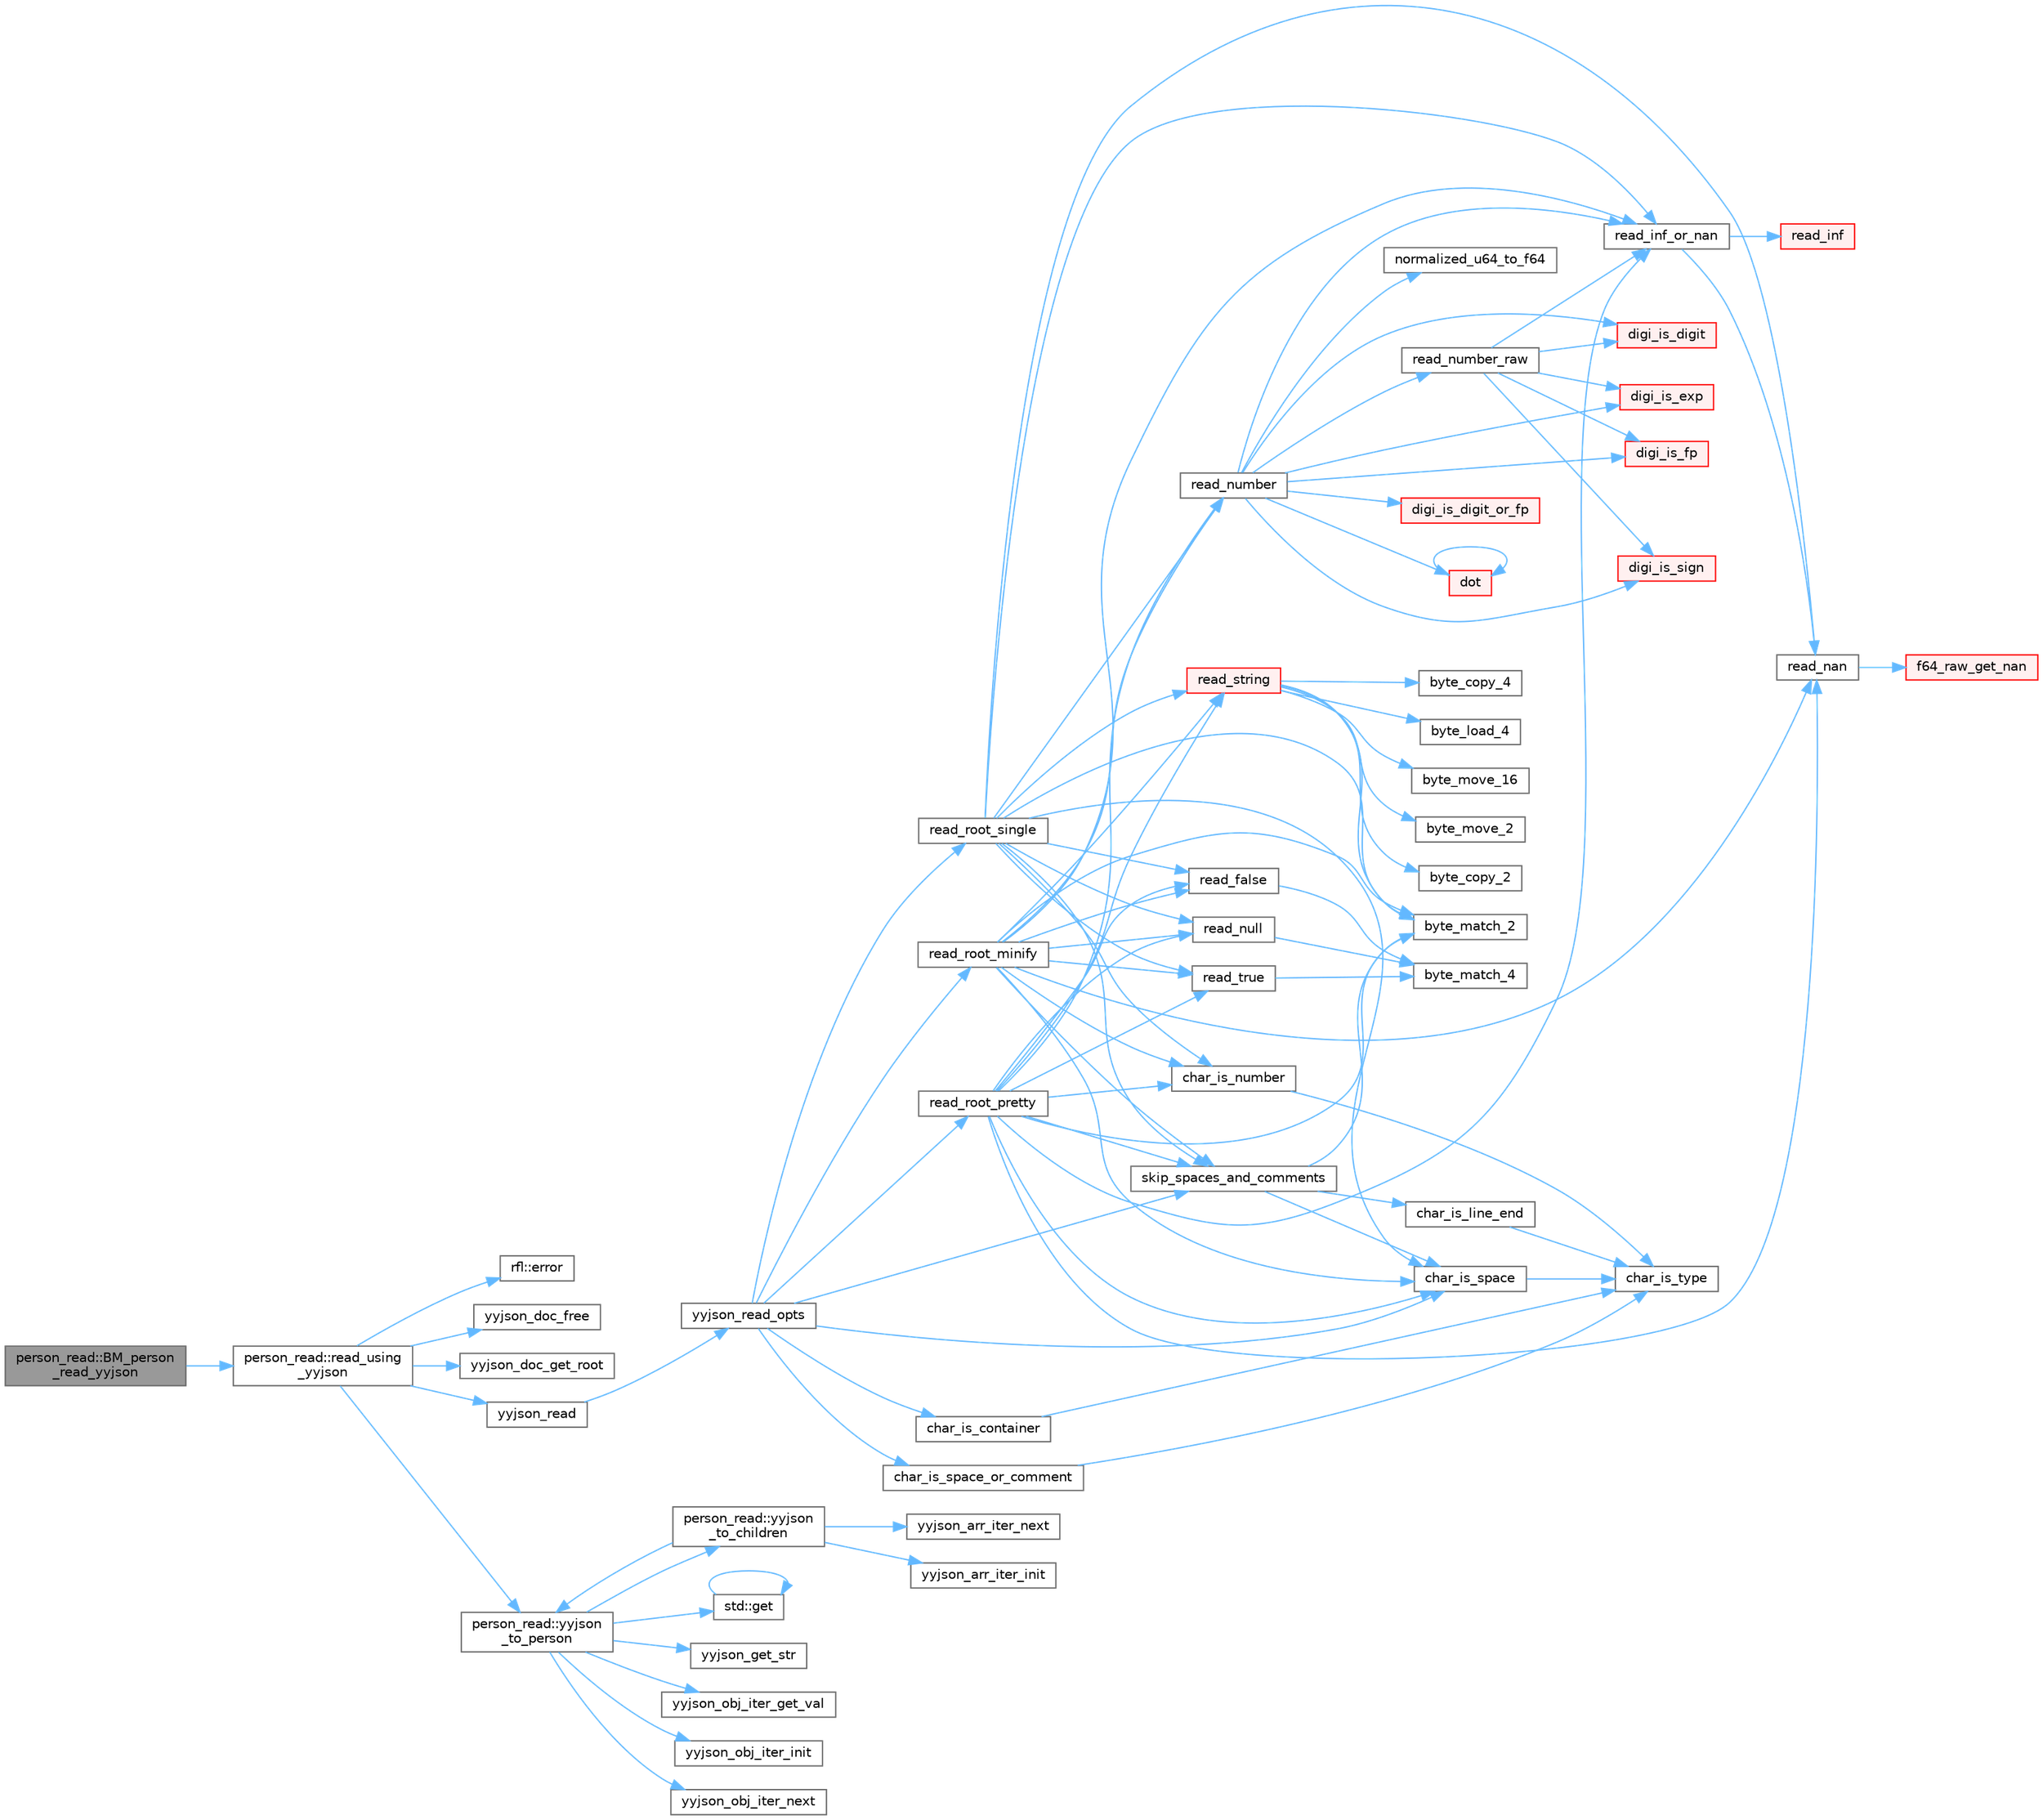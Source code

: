 digraph "person_read::BM_person_read_yyjson"
{
 // LATEX_PDF_SIZE
  bgcolor="transparent";
  edge [fontname=Helvetica,fontsize=10,labelfontname=Helvetica,labelfontsize=10];
  node [fontname=Helvetica,fontsize=10,shape=box,height=0.2,width=0.4];
  rankdir="LR";
  Node1 [id="Node000001",label="person_read::BM_person\l_read_yyjson",height=0.2,width=0.4,color="gray40", fillcolor="grey60", style="filled", fontcolor="black",tooltip=" "];
  Node1 -> Node2 [id="edge1_Node000001_Node000002",color="steelblue1",style="solid",tooltip=" "];
  Node2 [id="Node000002",label="person_read::read_using\l_yyjson",height=0.2,width=0.4,color="grey40", fillcolor="white", style="filled",URL="$namespaceperson__read.html#a9f4a9359581c772d04904881a53eea62",tooltip=" "];
  Node2 -> Node3 [id="edge2_Node000002_Node000003",color="steelblue1",style="solid",tooltip=" "];
  Node3 [id="Node000003",label="rfl::error",height=0.2,width=0.4,color="grey40", fillcolor="white", style="filled",URL="$namespacerfl.html#a6625864c6c297dfdc3d3c3ee3181dd8c",tooltip="Shorthand for unexpected error."];
  Node2 -> Node4 [id="edge3_Node000002_Node000004",color="steelblue1",style="solid",tooltip=" "];
  Node4 [id="Node000004",label="yyjson_doc_free",height=0.2,width=0.4,color="grey40", fillcolor="white", style="filled",URL="$yyjson_8h.html#adad98bd766cf52d99f2c54dcb120786d",tooltip=" "];
  Node2 -> Node5 [id="edge4_Node000002_Node000005",color="steelblue1",style="solid",tooltip=" "];
  Node5 [id="Node000005",label="yyjson_doc_get_root",height=0.2,width=0.4,color="grey40", fillcolor="white", style="filled",URL="$yyjson_8h.html#aa33a13a85b840b3dbc1f8534db2bd8fc",tooltip=" "];
  Node2 -> Node6 [id="edge5_Node000002_Node000006",color="steelblue1",style="solid",tooltip=" "];
  Node6 [id="Node000006",label="yyjson_read",height=0.2,width=0.4,color="grey40", fillcolor="white", style="filled",URL="$yyjson_8h.html#aeab3c2a1d86225e5b181fb1bba7587d4",tooltip=" "];
  Node6 -> Node7 [id="edge6_Node000006_Node000007",color="steelblue1",style="solid",tooltip=" "];
  Node7 [id="Node000007",label="yyjson_read_opts",height=0.2,width=0.4,color="grey40", fillcolor="white", style="filled",URL="$yyjson_8c.html#a5755f297c3a913f7a312c2ac67be0b56",tooltip=" "];
  Node7 -> Node8 [id="edge7_Node000007_Node000008",color="steelblue1",style="solid",tooltip=" "];
  Node8 [id="Node000008",label="char_is_container",height=0.2,width=0.4,color="grey40", fillcolor="white", style="filled",URL="$yyjson_8c.html#a5fdc435e849b5e8be6712aaf1c507da2",tooltip=" "];
  Node8 -> Node9 [id="edge8_Node000008_Node000009",color="steelblue1",style="solid",tooltip=" "];
  Node9 [id="Node000009",label="char_is_type",height=0.2,width=0.4,color="grey40", fillcolor="white", style="filled",URL="$yyjson_8c.html#a92720506373a97d8d6f198ea37ce3cb1",tooltip=" "];
  Node7 -> Node10 [id="edge9_Node000007_Node000010",color="steelblue1",style="solid",tooltip=" "];
  Node10 [id="Node000010",label="char_is_space",height=0.2,width=0.4,color="grey40", fillcolor="white", style="filled",URL="$yyjson_8c.html#a4c4d781bdc30adffcee30f192e4869c8",tooltip=" "];
  Node10 -> Node9 [id="edge10_Node000010_Node000009",color="steelblue1",style="solid",tooltip=" "];
  Node7 -> Node11 [id="edge11_Node000007_Node000011",color="steelblue1",style="solid",tooltip=" "];
  Node11 [id="Node000011",label="char_is_space_or_comment",height=0.2,width=0.4,color="grey40", fillcolor="white", style="filled",URL="$yyjson_8c.html#a834a69b6af5c351b724369c6b5176e82",tooltip=" "];
  Node11 -> Node9 [id="edge12_Node000011_Node000009",color="steelblue1",style="solid",tooltip=" "];
  Node7 -> Node12 [id="edge13_Node000007_Node000012",color="steelblue1",style="solid",tooltip=" "];
  Node12 [id="Node000012",label="read_root_minify",height=0.2,width=0.4,color="grey40", fillcolor="white", style="filled",URL="$yyjson_8c.html#a7e4155e7870372bf62ab8ccdaec8d066",tooltip=" "];
  Node12 -> Node13 [id="edge14_Node000012_Node000013",color="steelblue1",style="solid",tooltip=" "];
  Node13 [id="Node000013",label="byte_match_2",height=0.2,width=0.4,color="grey40", fillcolor="white", style="filled",URL="$yyjson_8c.html#a3a0b543ccc96758e3d9632773ab82632",tooltip=" "];
  Node12 -> Node14 [id="edge15_Node000012_Node000014",color="steelblue1",style="solid",tooltip=" "];
  Node14 [id="Node000014",label="char_is_number",height=0.2,width=0.4,color="grey40", fillcolor="white", style="filled",URL="$yyjson_8c.html#abf57d5a39008af9ef13462c45631a0fc",tooltip=" "];
  Node14 -> Node9 [id="edge16_Node000014_Node000009",color="steelblue1",style="solid",tooltip=" "];
  Node12 -> Node10 [id="edge17_Node000012_Node000010",color="steelblue1",style="solid",tooltip=" "];
  Node12 -> Node15 [id="edge18_Node000012_Node000015",color="steelblue1",style="solid",tooltip=" "];
  Node15 [id="Node000015",label="read_false",height=0.2,width=0.4,color="grey40", fillcolor="white", style="filled",URL="$yyjson_8c.html#a8372211a6f5de545766529f4e4cc19e8",tooltip=" "];
  Node15 -> Node16 [id="edge19_Node000015_Node000016",color="steelblue1",style="solid",tooltip=" "];
  Node16 [id="Node000016",label="byte_match_4",height=0.2,width=0.4,color="grey40", fillcolor="white", style="filled",URL="$yyjson_8c.html#a34726fa714e2bf7c56f8a70bda417597",tooltip=" "];
  Node12 -> Node17 [id="edge20_Node000012_Node000017",color="steelblue1",style="solid",tooltip=" "];
  Node17 [id="Node000017",label="read_inf_or_nan",height=0.2,width=0.4,color="grey40", fillcolor="white", style="filled",URL="$yyjson_8c.html#a720bbd325fe3ba03734213f3987a9dd9",tooltip=" "];
  Node17 -> Node18 [id="edge21_Node000017_Node000018",color="steelblue1",style="solid",tooltip=" "];
  Node18 [id="Node000018",label="read_inf",height=0.2,width=0.4,color="red", fillcolor="#FFF0F0", style="filled",URL="$yyjson_8c.html#ae2c50c33e8663e8985150a3c19fb7774",tooltip=" "];
  Node17 -> Node22 [id="edge22_Node000017_Node000022",color="steelblue1",style="solid",tooltip=" "];
  Node22 [id="Node000022",label="read_nan",height=0.2,width=0.4,color="grey40", fillcolor="white", style="filled",URL="$yyjson_8c.html#a61c49628369584d4d256add73d1a5fac",tooltip=" "];
  Node22 -> Node23 [id="edge23_Node000022_Node000023",color="steelblue1",style="solid",tooltip=" "];
  Node23 [id="Node000023",label="f64_raw_get_nan",height=0.2,width=0.4,color="red", fillcolor="#FFF0F0", style="filled",URL="$yyjson_8c.html#a52154ab6c7dc6d98fc7b916ef2525724",tooltip=" "];
  Node12 -> Node22 [id="edge24_Node000012_Node000022",color="steelblue1",style="solid",tooltip=" "];
  Node12 -> Node24 [id="edge25_Node000012_Node000024",color="steelblue1",style="solid",tooltip=" "];
  Node24 [id="Node000024",label="read_null",height=0.2,width=0.4,color="grey40", fillcolor="white", style="filled",URL="$yyjson_8c.html#a08f27fa4d71c993e7c6791ae47cb3ed7",tooltip=" "];
  Node24 -> Node16 [id="edge26_Node000024_Node000016",color="steelblue1",style="solid",tooltip=" "];
  Node12 -> Node25 [id="edge27_Node000012_Node000025",color="steelblue1",style="solid",tooltip=" "];
  Node25 [id="Node000025",label="read_number",height=0.2,width=0.4,color="grey40", fillcolor="white", style="filled",URL="$yyjson_8c.html#ae80f29f6843f936808fbe5a48e48dabc",tooltip=" "];
  Node25 -> Node26 [id="edge28_Node000025_Node000026",color="steelblue1",style="solid",tooltip=" "];
  Node26 [id="Node000026",label="digi_is_digit",height=0.2,width=0.4,color="red", fillcolor="#FFF0F0", style="filled",URL="$yyjson_8c.html#ac16e36c200b16a17041aac1ed37276d7",tooltip=" "];
  Node25 -> Node28 [id="edge29_Node000025_Node000028",color="steelblue1",style="solid",tooltip=" "];
  Node28 [id="Node000028",label="digi_is_digit_or_fp",height=0.2,width=0.4,color="red", fillcolor="#FFF0F0", style="filled",URL="$yyjson_8c.html#aee912f37b76d8da7a4e2ca5a88d17d76",tooltip=" "];
  Node25 -> Node29 [id="edge30_Node000025_Node000029",color="steelblue1",style="solid",tooltip=" "];
  Node29 [id="Node000029",label="digi_is_exp",height=0.2,width=0.4,color="red", fillcolor="#FFF0F0", style="filled",URL="$yyjson_8c.html#ad25dff9b718d68793b54d09d4dfc8526",tooltip=" "];
  Node25 -> Node30 [id="edge31_Node000025_Node000030",color="steelblue1",style="solid",tooltip=" "];
  Node30 [id="Node000030",label="digi_is_fp",height=0.2,width=0.4,color="red", fillcolor="#FFF0F0", style="filled",URL="$yyjson_8c.html#ac38bca46c8cbb1107ca4188d2eb4fcbe",tooltip=" "];
  Node25 -> Node31 [id="edge32_Node000025_Node000031",color="steelblue1",style="solid",tooltip=" "];
  Node31 [id="Node000031",label="digi_is_sign",height=0.2,width=0.4,color="red", fillcolor="#FFF0F0", style="filled",URL="$yyjson_8c.html#a078553b0c6c304a46441a196aad05129",tooltip=" "];
  Node25 -> Node32 [id="edge33_Node000025_Node000032",color="steelblue1",style="solid",tooltip=" "];
  Node32 [id="Node000032",label="dot",height=0.2,width=0.4,color="red", fillcolor="#FFF0F0", style="filled",URL="$level1__real__impl_8h.html#a7a40e5a367460d00c6cdeeb23e8b780b",tooltip=" "];
  Node32 -> Node32 [id="edge34_Node000032_Node000032",color="steelblue1",style="solid",tooltip=" "];
  Node25 -> Node34 [id="edge35_Node000025_Node000034",color="steelblue1",style="solid",tooltip=" "];
  Node34 [id="Node000034",label="normalized_u64_to_f64",height=0.2,width=0.4,color="grey40", fillcolor="white", style="filled",URL="$yyjson_8c.html#aee878603775170bfda13233591eceec0",tooltip=" "];
  Node25 -> Node17 [id="edge36_Node000025_Node000017",color="steelblue1",style="solid",tooltip=" "];
  Node25 -> Node35 [id="edge37_Node000025_Node000035",color="steelblue1",style="solid",tooltip=" "];
  Node35 [id="Node000035",label="read_number_raw",height=0.2,width=0.4,color="grey40", fillcolor="white", style="filled",URL="$yyjson_8c.html#a17e53cae5ed1a998445df0ee5e95434e",tooltip=" "];
  Node35 -> Node26 [id="edge38_Node000035_Node000026",color="steelblue1",style="solid",tooltip=" "];
  Node35 -> Node29 [id="edge39_Node000035_Node000029",color="steelblue1",style="solid",tooltip=" "];
  Node35 -> Node30 [id="edge40_Node000035_Node000030",color="steelblue1",style="solid",tooltip=" "];
  Node35 -> Node31 [id="edge41_Node000035_Node000031",color="steelblue1",style="solid",tooltip=" "];
  Node35 -> Node17 [id="edge42_Node000035_Node000017",color="steelblue1",style="solid",tooltip=" "];
  Node12 -> Node36 [id="edge43_Node000012_Node000036",color="steelblue1",style="solid",tooltip=" "];
  Node36 [id="Node000036",label="read_string",height=0.2,width=0.4,color="red", fillcolor="#FFF0F0", style="filled",URL="$yyjson_8c.html#a804945ea7ab88a55f6c71afe2ef28508",tooltip=" "];
  Node36 -> Node37 [id="edge44_Node000036_Node000037",color="steelblue1",style="solid",tooltip=" "];
  Node37 [id="Node000037",label="byte_copy_2",height=0.2,width=0.4,color="grey40", fillcolor="white", style="filled",URL="$yyjson_8c.html#ac6a11726824f52b6413a67488f5a3152",tooltip=" "];
  Node36 -> Node38 [id="edge45_Node000036_Node000038",color="steelblue1",style="solid",tooltip=" "];
  Node38 [id="Node000038",label="byte_copy_4",height=0.2,width=0.4,color="grey40", fillcolor="white", style="filled",URL="$yyjson_8c.html#a98219967baeab34ab615b4ccda0df146",tooltip=" "];
  Node36 -> Node39 [id="edge46_Node000036_Node000039",color="steelblue1",style="solid",tooltip=" "];
  Node39 [id="Node000039",label="byte_load_4",height=0.2,width=0.4,color="grey40", fillcolor="white", style="filled",URL="$yyjson_8c.html#a87c460a03bebacd0dcdad97440488c2b",tooltip=" "];
  Node36 -> Node13 [id="edge47_Node000036_Node000013",color="steelblue1",style="solid",tooltip=" "];
  Node36 -> Node40 [id="edge48_Node000036_Node000040",color="steelblue1",style="solid",tooltip=" "];
  Node40 [id="Node000040",label="byte_move_16",height=0.2,width=0.4,color="grey40", fillcolor="white", style="filled",URL="$yyjson_8c.html#a133d71145abef5ab727e5d3bc7d7d3cc",tooltip=" "];
  Node36 -> Node41 [id="edge49_Node000036_Node000041",color="steelblue1",style="solid",tooltip=" "];
  Node41 [id="Node000041",label="byte_move_2",height=0.2,width=0.4,color="grey40", fillcolor="white", style="filled",URL="$yyjson_8c.html#a937b93922fffb9ba4853a8c20954aa5b",tooltip=" "];
  Node12 -> Node45 [id="edge50_Node000012_Node000045",color="steelblue1",style="solid",tooltip=" "];
  Node45 [id="Node000045",label="read_true",height=0.2,width=0.4,color="grey40", fillcolor="white", style="filled",URL="$yyjson_8c.html#ac13d82fdd527dfe489b5004bd7339b04",tooltip=" "];
  Node45 -> Node16 [id="edge51_Node000045_Node000016",color="steelblue1",style="solid",tooltip=" "];
  Node12 -> Node46 [id="edge52_Node000012_Node000046",color="steelblue1",style="solid",tooltip=" "];
  Node46 [id="Node000046",label="skip_spaces_and_comments",height=0.2,width=0.4,color="grey40", fillcolor="white", style="filled",URL="$yyjson_8c.html#abb4ba1f891e94f62b208432ebd8c5a78",tooltip=" "];
  Node46 -> Node13 [id="edge53_Node000046_Node000013",color="steelblue1",style="solid",tooltip=" "];
  Node46 -> Node47 [id="edge54_Node000046_Node000047",color="steelblue1",style="solid",tooltip=" "];
  Node47 [id="Node000047",label="char_is_line_end",height=0.2,width=0.4,color="grey40", fillcolor="white", style="filled",URL="$yyjson_8c.html#acb4cb37d08c50567be86f8057cb413eb",tooltip=" "];
  Node47 -> Node9 [id="edge55_Node000047_Node000009",color="steelblue1",style="solid",tooltip=" "];
  Node46 -> Node10 [id="edge56_Node000046_Node000010",color="steelblue1",style="solid",tooltip=" "];
  Node7 -> Node48 [id="edge57_Node000007_Node000048",color="steelblue1",style="solid",tooltip=" "];
  Node48 [id="Node000048",label="read_root_pretty",height=0.2,width=0.4,color="grey40", fillcolor="white", style="filled",URL="$yyjson_8c.html#ad73d8336ba9514abc616a2b95438af7d",tooltip=" "];
  Node48 -> Node13 [id="edge58_Node000048_Node000013",color="steelblue1",style="solid",tooltip=" "];
  Node48 -> Node14 [id="edge59_Node000048_Node000014",color="steelblue1",style="solid",tooltip=" "];
  Node48 -> Node10 [id="edge60_Node000048_Node000010",color="steelblue1",style="solid",tooltip=" "];
  Node48 -> Node15 [id="edge61_Node000048_Node000015",color="steelblue1",style="solid",tooltip=" "];
  Node48 -> Node17 [id="edge62_Node000048_Node000017",color="steelblue1",style="solid",tooltip=" "];
  Node48 -> Node22 [id="edge63_Node000048_Node000022",color="steelblue1",style="solid",tooltip=" "];
  Node48 -> Node24 [id="edge64_Node000048_Node000024",color="steelblue1",style="solid",tooltip=" "];
  Node48 -> Node25 [id="edge65_Node000048_Node000025",color="steelblue1",style="solid",tooltip=" "];
  Node48 -> Node36 [id="edge66_Node000048_Node000036",color="steelblue1",style="solid",tooltip=" "];
  Node48 -> Node45 [id="edge67_Node000048_Node000045",color="steelblue1",style="solid",tooltip=" "];
  Node48 -> Node46 [id="edge68_Node000048_Node000046",color="steelblue1",style="solid",tooltip=" "];
  Node7 -> Node49 [id="edge69_Node000007_Node000049",color="steelblue1",style="solid",tooltip=" "];
  Node49 [id="Node000049",label="read_root_single",height=0.2,width=0.4,color="grey40", fillcolor="white", style="filled",URL="$yyjson_8c.html#aa9121ac0675557400ce9fe9279bb59df",tooltip=" "];
  Node49 -> Node13 [id="edge70_Node000049_Node000013",color="steelblue1",style="solid",tooltip=" "];
  Node49 -> Node14 [id="edge71_Node000049_Node000014",color="steelblue1",style="solid",tooltip=" "];
  Node49 -> Node10 [id="edge72_Node000049_Node000010",color="steelblue1",style="solid",tooltip=" "];
  Node49 -> Node15 [id="edge73_Node000049_Node000015",color="steelblue1",style="solid",tooltip=" "];
  Node49 -> Node17 [id="edge74_Node000049_Node000017",color="steelblue1",style="solid",tooltip=" "];
  Node49 -> Node22 [id="edge75_Node000049_Node000022",color="steelblue1",style="solid",tooltip=" "];
  Node49 -> Node24 [id="edge76_Node000049_Node000024",color="steelblue1",style="solid",tooltip=" "];
  Node49 -> Node25 [id="edge77_Node000049_Node000025",color="steelblue1",style="solid",tooltip=" "];
  Node49 -> Node36 [id="edge78_Node000049_Node000036",color="steelblue1",style="solid",tooltip=" "];
  Node49 -> Node45 [id="edge79_Node000049_Node000045",color="steelblue1",style="solid",tooltip=" "];
  Node49 -> Node46 [id="edge80_Node000049_Node000046",color="steelblue1",style="solid",tooltip=" "];
  Node7 -> Node46 [id="edge81_Node000007_Node000046",color="steelblue1",style="solid",tooltip=" "];
  Node2 -> Node50 [id="edge82_Node000002_Node000050",color="steelblue1",style="solid",tooltip=" "];
  Node50 [id="Node000050",label="person_read::yyjson\l_to_person",height=0.2,width=0.4,color="grey40", fillcolor="white", style="filled",URL="$namespaceperson__read.html#aa8436efbcb9638d7b1810765675bea4b",tooltip=" "];
  Node50 -> Node51 [id="edge83_Node000050_Node000051",color="steelblue1",style="solid",tooltip=" "];
  Node51 [id="Node000051",label="std::get",height=0.2,width=0.4,color="grey40", fillcolor="white", style="filled",URL="$namespacestd.html#aae41d8280b7ccc3f0e0a0be2dab21c8f",tooltip="Gets an element by index."];
  Node51 -> Node51 [id="edge84_Node000051_Node000051",color="steelblue1",style="solid",tooltip=" "];
  Node50 -> Node52 [id="edge85_Node000050_Node000052",color="steelblue1",style="solid",tooltip=" "];
  Node52 [id="Node000052",label="yyjson_get_str",height=0.2,width=0.4,color="grey40", fillcolor="white", style="filled",URL="$yyjson_8h.html#a986e994db00b2749e000af0a4331454c",tooltip=" "];
  Node50 -> Node53 [id="edge86_Node000050_Node000053",color="steelblue1",style="solid",tooltip=" "];
  Node53 [id="Node000053",label="yyjson_obj_iter_get_val",height=0.2,width=0.4,color="grey40", fillcolor="white", style="filled",URL="$yyjson_8h.html#a3403b9c25c8b8f2b3027f4e6d97d0ca8",tooltip=" "];
  Node50 -> Node54 [id="edge87_Node000050_Node000054",color="steelblue1",style="solid",tooltip=" "];
  Node54 [id="Node000054",label="yyjson_obj_iter_init",height=0.2,width=0.4,color="grey40", fillcolor="white", style="filled",URL="$yyjson_8h.html#a2b6a426ece4ffeb9dede1f7a9970140d",tooltip=" "];
  Node50 -> Node55 [id="edge88_Node000050_Node000055",color="steelblue1",style="solid",tooltip=" "];
  Node55 [id="Node000055",label="yyjson_obj_iter_next",height=0.2,width=0.4,color="grey40", fillcolor="white", style="filled",URL="$yyjson_8h.html#a6033befb82b9331d2c19c09799ec5bcf",tooltip=" "];
  Node50 -> Node56 [id="edge89_Node000050_Node000056",color="steelblue1",style="solid",tooltip=" "];
  Node56 [id="Node000056",label="person_read::yyjson\l_to_children",height=0.2,width=0.4,color="grey40", fillcolor="white", style="filled",URL="$namespaceperson__read.html#af904d7011becbb9047d32ecd0d2a88d4",tooltip=" "];
  Node56 -> Node57 [id="edge90_Node000056_Node000057",color="steelblue1",style="solid",tooltip=" "];
  Node57 [id="Node000057",label="yyjson_arr_iter_init",height=0.2,width=0.4,color="grey40", fillcolor="white", style="filled",URL="$yyjson_8h.html#a95aebc83fff9793f7701a6e37df5e03f",tooltip=" "];
  Node56 -> Node58 [id="edge91_Node000056_Node000058",color="steelblue1",style="solid",tooltip=" "];
  Node58 [id="Node000058",label="yyjson_arr_iter_next",height=0.2,width=0.4,color="grey40", fillcolor="white", style="filled",URL="$yyjson_8h.html#ab608a351427921421a2e23877399acd5",tooltip=" "];
  Node56 -> Node50 [id="edge92_Node000056_Node000050",color="steelblue1",style="solid",tooltip=" "];
}
